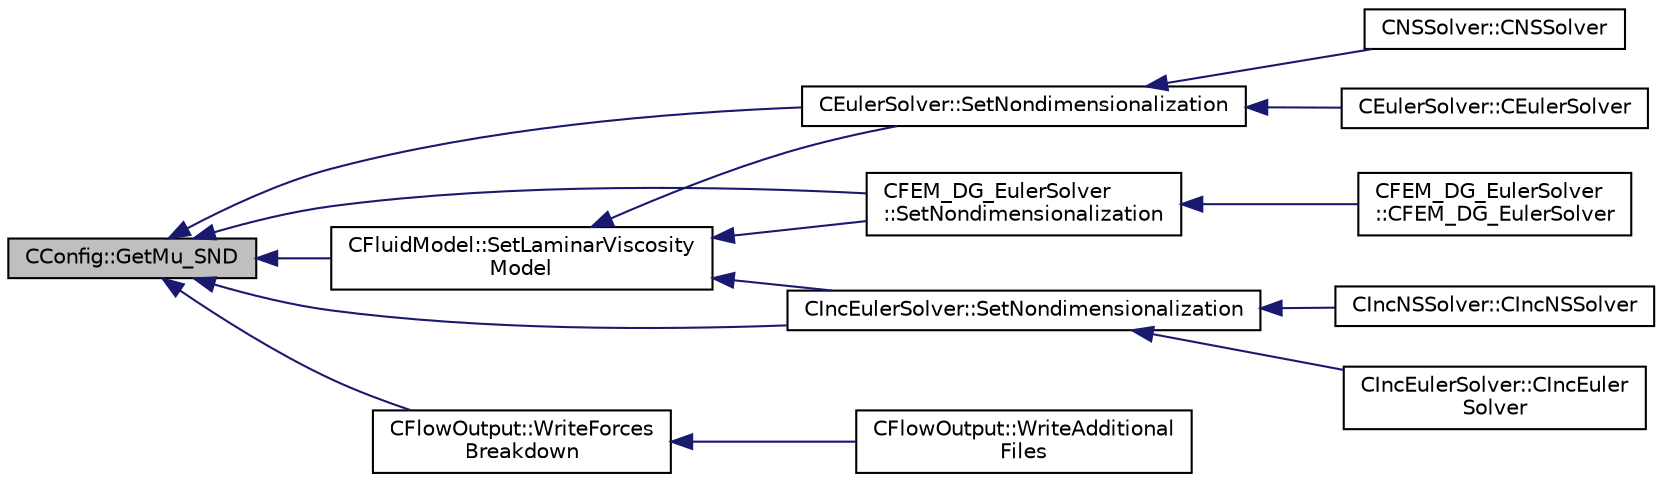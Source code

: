 digraph "CConfig::GetMu_SND"
{
  edge [fontname="Helvetica",fontsize="10",labelfontname="Helvetica",labelfontsize="10"];
  node [fontname="Helvetica",fontsize="10",shape=record];
  rankdir="LR";
  Node8052 [label="CConfig::GetMu_SND",height=0.2,width=0.4,color="black", fillcolor="grey75", style="filled", fontcolor="black"];
  Node8052 -> Node8053 [dir="back",color="midnightblue",fontsize="10",style="solid",fontname="Helvetica"];
  Node8053 [label="CFluidModel::SetLaminarViscosity\lModel",height=0.2,width=0.4,color="black", fillcolor="white", style="filled",URL="$class_c_fluid_model.html#ae5660a6bc666007eb80b491873d487d2",tooltip="Set viscosity model. "];
  Node8053 -> Node8054 [dir="back",color="midnightblue",fontsize="10",style="solid",fontname="Helvetica"];
  Node8054 [label="CEulerSolver::SetNondimensionalization",height=0.2,width=0.4,color="black", fillcolor="white", style="filled",URL="$class_c_euler_solver.html#a1c633d6e77fefb2e76308e2ba0af0c2c",tooltip="Set the solver nondimensionalization. "];
  Node8054 -> Node8055 [dir="back",color="midnightblue",fontsize="10",style="solid",fontname="Helvetica"];
  Node8055 [label="CEulerSolver::CEulerSolver",height=0.2,width=0.4,color="black", fillcolor="white", style="filled",URL="$class_c_euler_solver.html#ae1e74218b4e943111b100d7ddcbd4db9"];
  Node8054 -> Node8056 [dir="back",color="midnightblue",fontsize="10",style="solid",fontname="Helvetica"];
  Node8056 [label="CNSSolver::CNSSolver",height=0.2,width=0.4,color="black", fillcolor="white", style="filled",URL="$class_c_n_s_solver.html#a2a8ad49c42b4546696e631cf44b7788b"];
  Node8053 -> Node8057 [dir="back",color="midnightblue",fontsize="10",style="solid",fontname="Helvetica"];
  Node8057 [label="CFEM_DG_EulerSolver\l::SetNondimensionalization",height=0.2,width=0.4,color="black", fillcolor="white", style="filled",URL="$class_c_f_e_m___d_g___euler_solver.html#a31316dc2fe564329d9bb372961b10a3a",tooltip="Set the fluid solver nondimensionalization. "];
  Node8057 -> Node8058 [dir="back",color="midnightblue",fontsize="10",style="solid",fontname="Helvetica"];
  Node8058 [label="CFEM_DG_EulerSolver\l::CFEM_DG_EulerSolver",height=0.2,width=0.4,color="black", fillcolor="white", style="filled",URL="$class_c_f_e_m___d_g___euler_solver.html#a70d30ef9e7cd7620d54ec73f4b1ed28c"];
  Node8053 -> Node8059 [dir="back",color="midnightblue",fontsize="10",style="solid",fontname="Helvetica"];
  Node8059 [label="CIncEulerSolver::SetNondimensionalization",height=0.2,width=0.4,color="black", fillcolor="white", style="filled",URL="$class_c_inc_euler_solver.html#a2cffaa24417cb3803d36d38b3874d6d0",tooltip="Set the solver nondimensionalization. "];
  Node8059 -> Node8060 [dir="back",color="midnightblue",fontsize="10",style="solid",fontname="Helvetica"];
  Node8060 [label="CIncEulerSolver::CIncEuler\lSolver",height=0.2,width=0.4,color="black", fillcolor="white", style="filled",URL="$class_c_inc_euler_solver.html#a91f644b8f9a00215bac5bcd31dfc06d8"];
  Node8059 -> Node8061 [dir="back",color="midnightblue",fontsize="10",style="solid",fontname="Helvetica"];
  Node8061 [label="CIncNSSolver::CIncNSSolver",height=0.2,width=0.4,color="black", fillcolor="white", style="filled",URL="$class_c_inc_n_s_solver.html#a82152ac7e91fb1c5c073d98a1f08e2aa"];
  Node8052 -> Node8062 [dir="back",color="midnightblue",fontsize="10",style="solid",fontname="Helvetica"];
  Node8062 [label="CFlowOutput::WriteForces\lBreakdown",height=0.2,width=0.4,color="black", fillcolor="white", style="filled",URL="$class_c_flow_output.html#afacedef2006aa6fcf8c9a312b5f4430c",tooltip="Write the forces breakdown file. "];
  Node8062 -> Node8063 [dir="back",color="midnightblue",fontsize="10",style="solid",fontname="Helvetica"];
  Node8063 [label="CFlowOutput::WriteAdditional\lFiles",height=0.2,width=0.4,color="black", fillcolor="white", style="filled",URL="$class_c_flow_output.html#aaac3fb7b2575967b157c306065ab1ea8",tooltip="Write any additional files defined for the current solver. "];
  Node8052 -> Node8054 [dir="back",color="midnightblue",fontsize="10",style="solid",fontname="Helvetica"];
  Node8052 -> Node8057 [dir="back",color="midnightblue",fontsize="10",style="solid",fontname="Helvetica"];
  Node8052 -> Node8059 [dir="back",color="midnightblue",fontsize="10",style="solid",fontname="Helvetica"];
}
